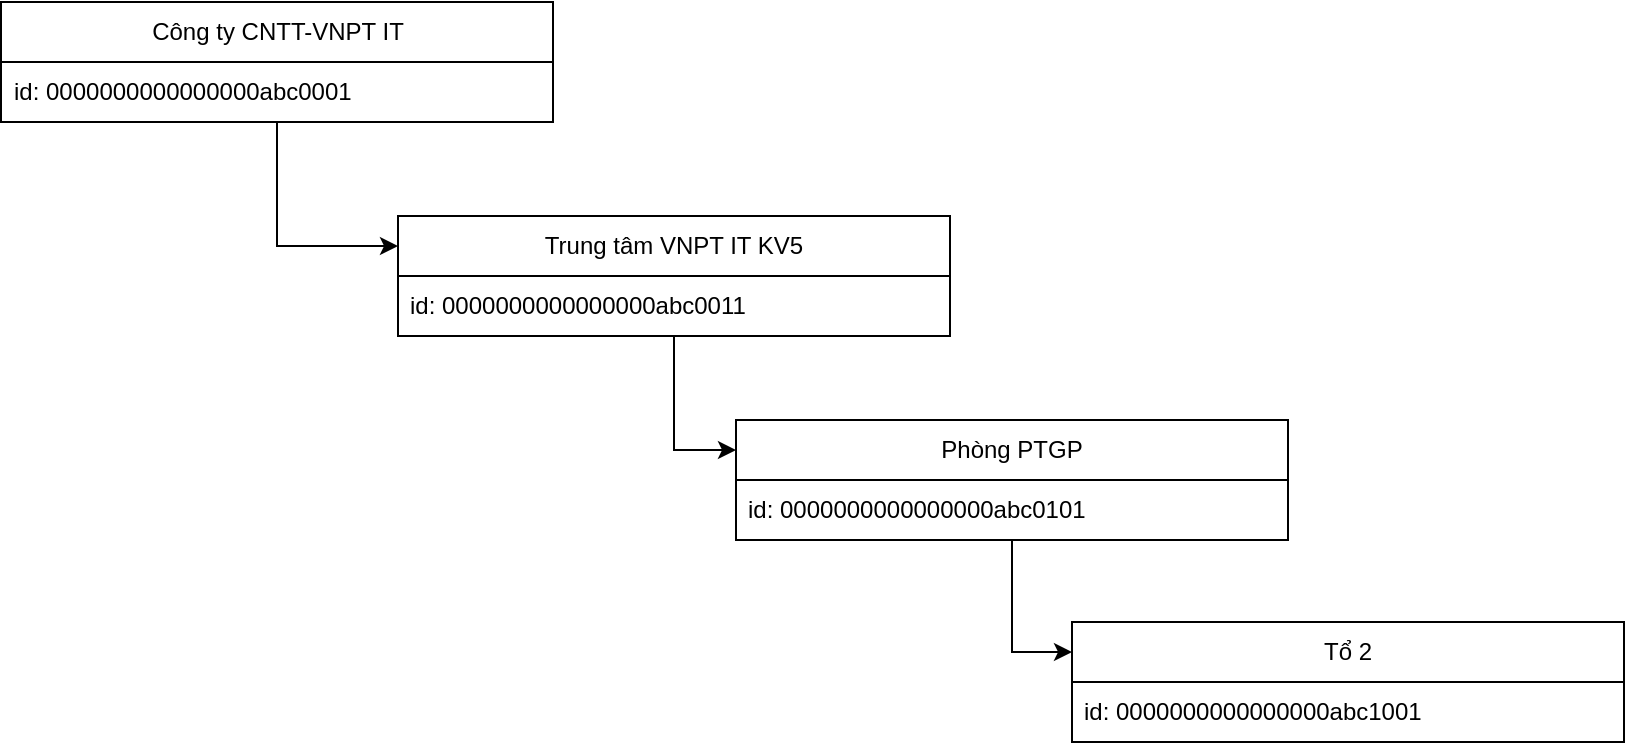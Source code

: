 <mxfile version="21.3.5" type="github">
  <diagram name="Trang-1" id="pGlWDRRR4ceFcZ0pKpWa">
    <mxGraphModel dx="1514" dy="620" grid="0" gridSize="10" guides="1" tooltips="1" connect="1" arrows="1" fold="1" page="0" pageScale="1" pageWidth="827" pageHeight="1169" math="0" shadow="0">
      <root>
        <mxCell id="0" />
        <mxCell id="1" parent="0" />
        <mxCell id="4Yqm2gLU7yoKj6SA_bdH-13" style="edgeStyle=orthogonalEdgeStyle;rounded=0;orthogonalLoop=1;jettySize=auto;html=1;entryX=0;entryY=0.25;entryDx=0;entryDy=0;" edge="1" parent="1" source="4Yqm2gLU7yoKj6SA_bdH-2" target="4Yqm2gLU7yoKj6SA_bdH-6">
          <mxGeometry relative="1" as="geometry" />
        </mxCell>
        <mxCell id="4Yqm2gLU7yoKj6SA_bdH-2" value="Công ty CNTT-VNPT IT" style="swimlane;fontStyle=0;childLayout=stackLayout;horizontal=1;startSize=30;horizontalStack=0;resizeParent=1;resizeParentMax=0;resizeLast=0;collapsible=1;marginBottom=0;whiteSpace=wrap;html=1;" vertex="1" parent="1">
          <mxGeometry x="-110.5" y="284" width="276" height="60" as="geometry" />
        </mxCell>
        <mxCell id="4Yqm2gLU7yoKj6SA_bdH-3" value="id:&amp;nbsp;0000000000000000abc0001" style="text;strokeColor=none;fillColor=none;align=left;verticalAlign=middle;spacingLeft=4;spacingRight=4;overflow=hidden;points=[[0,0.5],[1,0.5]];portConstraint=eastwest;rotatable=0;whiteSpace=wrap;html=1;" vertex="1" parent="4Yqm2gLU7yoKj6SA_bdH-2">
          <mxGeometry y="30" width="276" height="30" as="geometry" />
        </mxCell>
        <mxCell id="4Yqm2gLU7yoKj6SA_bdH-14" style="edgeStyle=orthogonalEdgeStyle;rounded=0;orthogonalLoop=1;jettySize=auto;html=1;entryX=0;entryY=0.25;entryDx=0;entryDy=0;" edge="1" parent="1" source="4Yqm2gLU7yoKj6SA_bdH-6" target="4Yqm2gLU7yoKj6SA_bdH-8">
          <mxGeometry relative="1" as="geometry" />
        </mxCell>
        <mxCell id="4Yqm2gLU7yoKj6SA_bdH-6" value="Trung tâm VNPT IT KV5" style="swimlane;fontStyle=0;childLayout=stackLayout;horizontal=1;startSize=30;horizontalStack=0;resizeParent=1;resizeParentMax=0;resizeLast=0;collapsible=1;marginBottom=0;whiteSpace=wrap;html=1;" vertex="1" parent="1">
          <mxGeometry x="88" y="391" width="276" height="60" as="geometry" />
        </mxCell>
        <mxCell id="4Yqm2gLU7yoKj6SA_bdH-7" value="id:&amp;nbsp;0000000000000000abc0011" style="text;strokeColor=none;fillColor=none;align=left;verticalAlign=middle;spacingLeft=4;spacingRight=4;overflow=hidden;points=[[0,0.5],[1,0.5]];portConstraint=eastwest;rotatable=0;whiteSpace=wrap;html=1;" vertex="1" parent="4Yqm2gLU7yoKj6SA_bdH-6">
          <mxGeometry y="30" width="276" height="30" as="geometry" />
        </mxCell>
        <mxCell id="4Yqm2gLU7yoKj6SA_bdH-15" style="edgeStyle=orthogonalEdgeStyle;rounded=0;orthogonalLoop=1;jettySize=auto;html=1;entryX=0;entryY=0.25;entryDx=0;entryDy=0;" edge="1" parent="1" source="4Yqm2gLU7yoKj6SA_bdH-8" target="4Yqm2gLU7yoKj6SA_bdH-10">
          <mxGeometry relative="1" as="geometry" />
        </mxCell>
        <mxCell id="4Yqm2gLU7yoKj6SA_bdH-8" value="Phòng PTGP" style="swimlane;fontStyle=0;childLayout=stackLayout;horizontal=1;startSize=30;horizontalStack=0;resizeParent=1;resizeParentMax=0;resizeLast=0;collapsible=1;marginBottom=0;whiteSpace=wrap;html=1;" vertex="1" parent="1">
          <mxGeometry x="257" y="493" width="276" height="60" as="geometry" />
        </mxCell>
        <mxCell id="4Yqm2gLU7yoKj6SA_bdH-9" value="id:&amp;nbsp;0000000000000000abc0101" style="text;strokeColor=none;fillColor=none;align=left;verticalAlign=middle;spacingLeft=4;spacingRight=4;overflow=hidden;points=[[0,0.5],[1,0.5]];portConstraint=eastwest;rotatable=0;whiteSpace=wrap;html=1;" vertex="1" parent="4Yqm2gLU7yoKj6SA_bdH-8">
          <mxGeometry y="30" width="276" height="30" as="geometry" />
        </mxCell>
        <mxCell id="4Yqm2gLU7yoKj6SA_bdH-10" value="Tổ 2" style="swimlane;fontStyle=0;childLayout=stackLayout;horizontal=1;startSize=30;horizontalStack=0;resizeParent=1;resizeParentMax=0;resizeLast=0;collapsible=1;marginBottom=0;whiteSpace=wrap;html=1;" vertex="1" parent="1">
          <mxGeometry x="425" y="594" width="276" height="60" as="geometry" />
        </mxCell>
        <mxCell id="4Yqm2gLU7yoKj6SA_bdH-11" value="id:&amp;nbsp;0000000000000000abc1001" style="text;strokeColor=none;fillColor=none;align=left;verticalAlign=middle;spacingLeft=4;spacingRight=4;overflow=hidden;points=[[0,0.5],[1,0.5]];portConstraint=eastwest;rotatable=0;whiteSpace=wrap;html=1;" vertex="1" parent="4Yqm2gLU7yoKj6SA_bdH-10">
          <mxGeometry y="30" width="276" height="30" as="geometry" />
        </mxCell>
      </root>
    </mxGraphModel>
  </diagram>
</mxfile>
